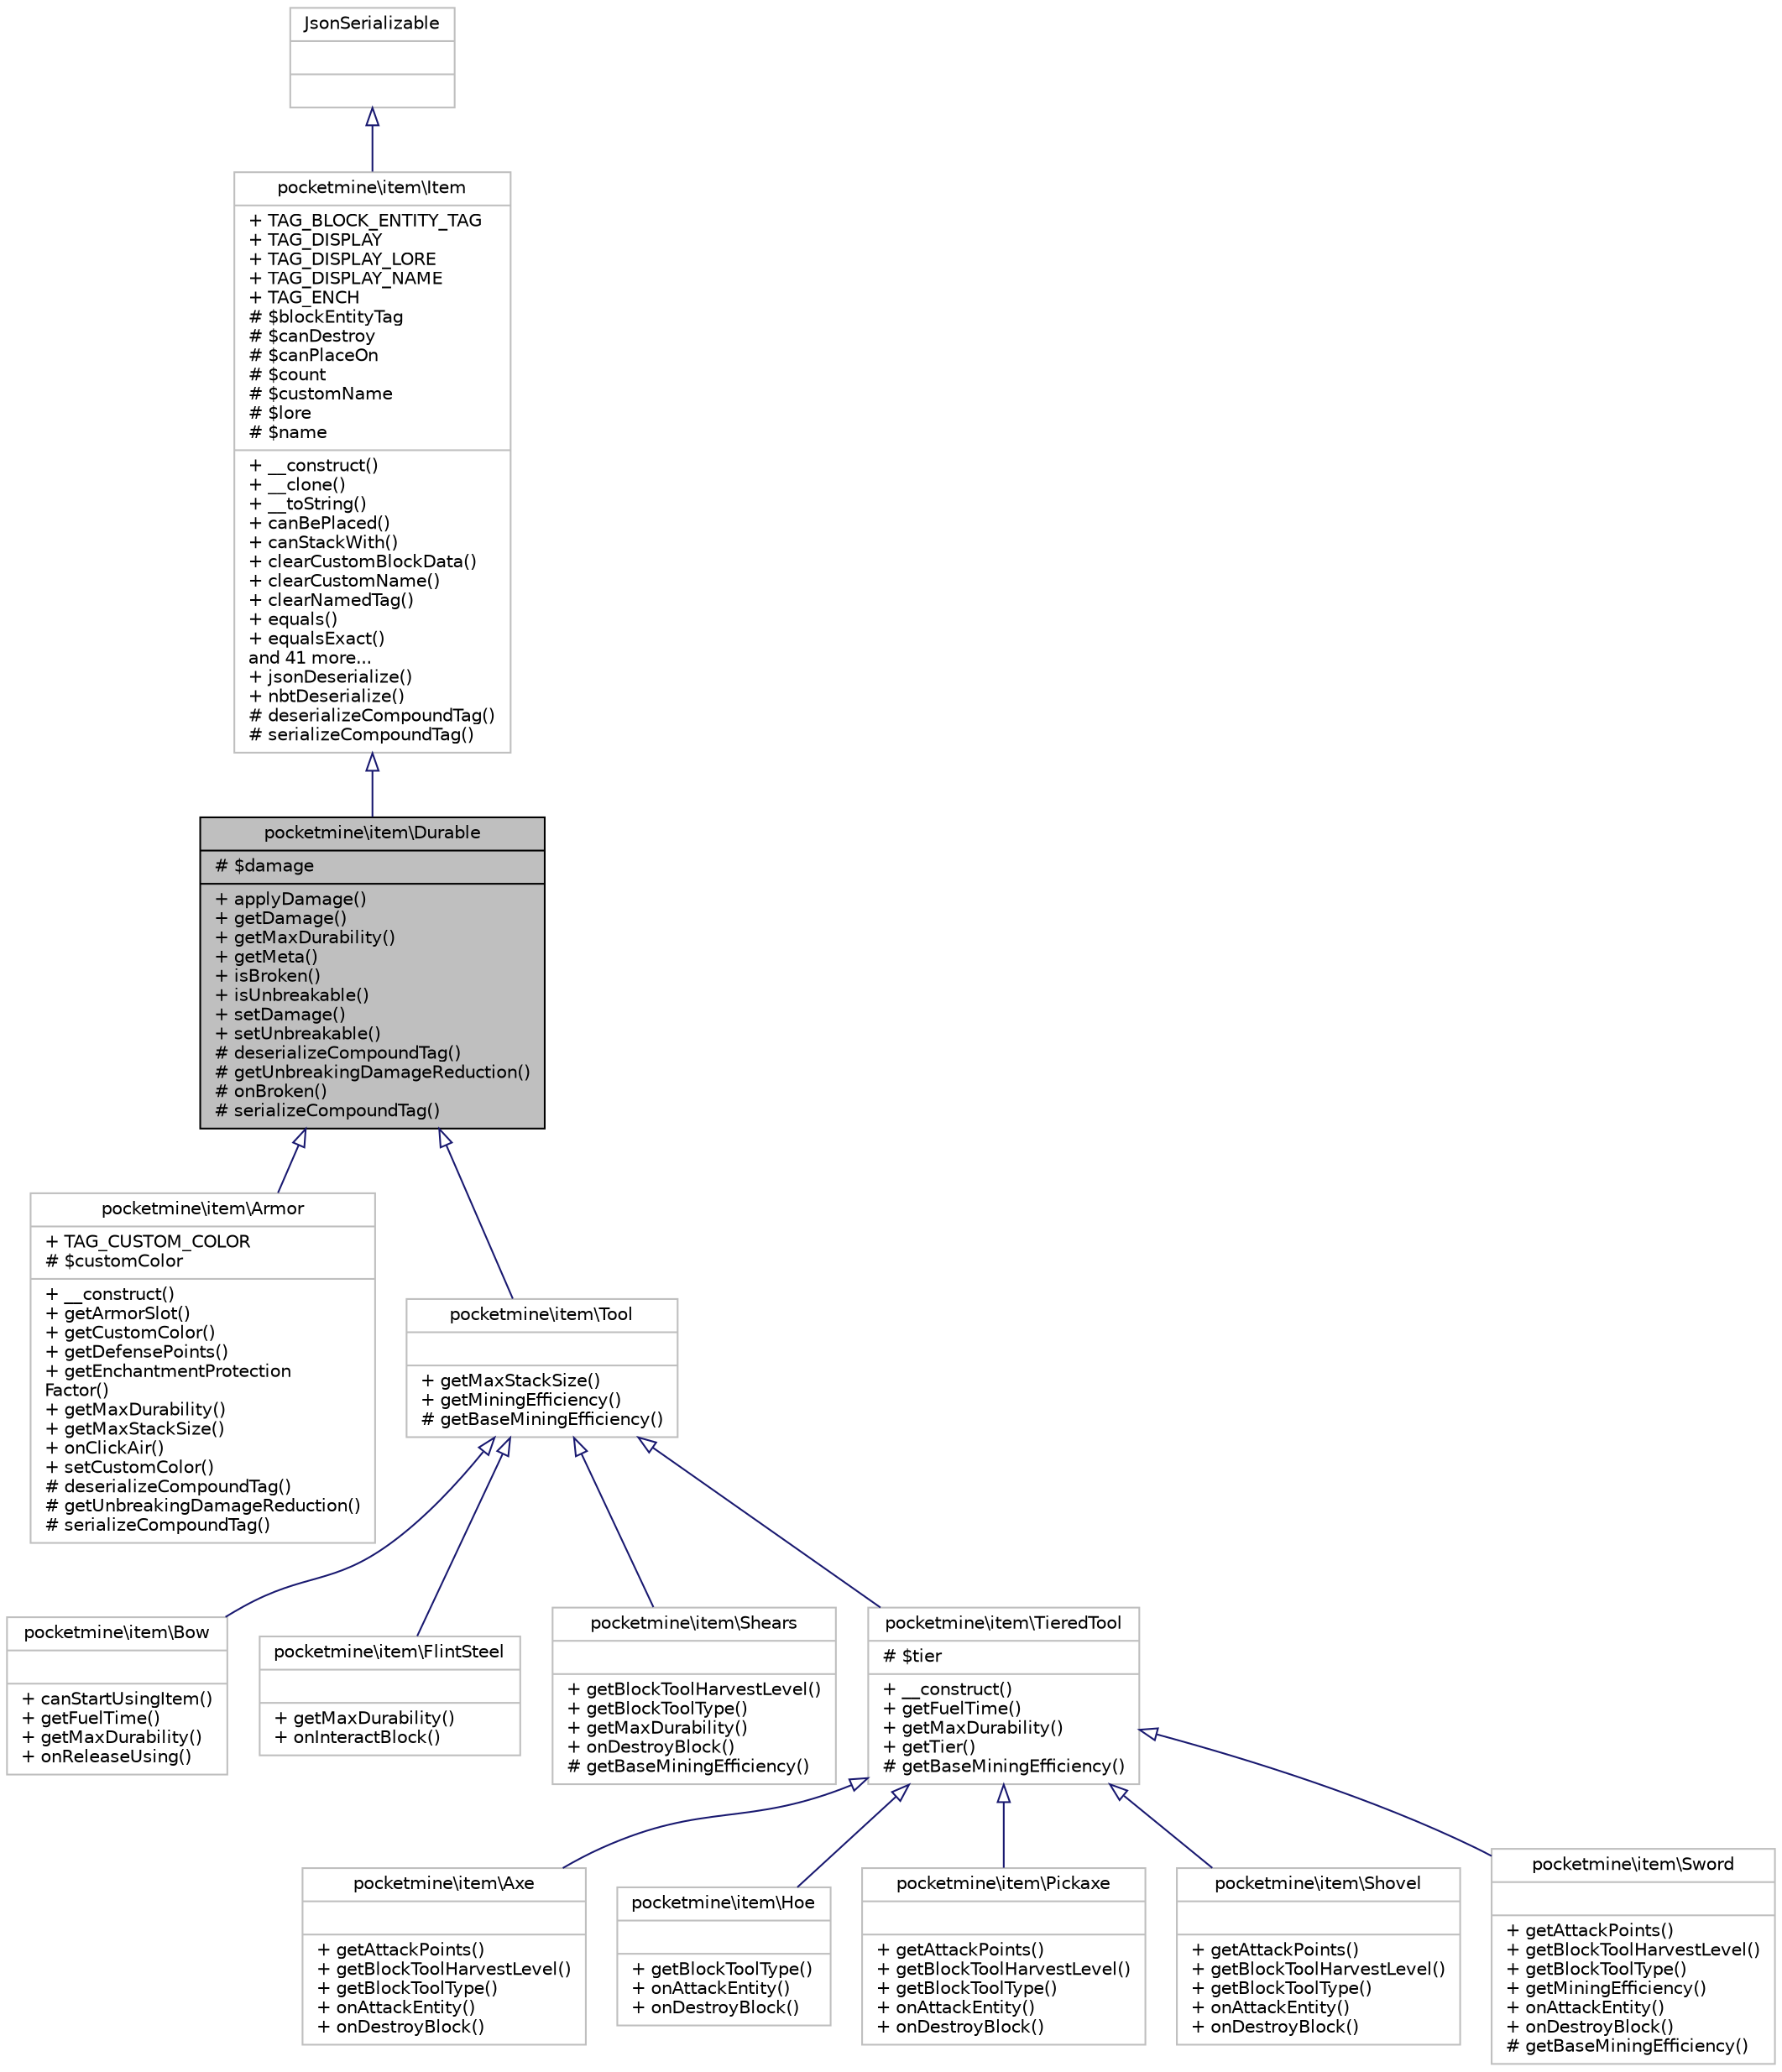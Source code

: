 digraph "pocketmine\item\Durable"
{
 // INTERACTIVE_SVG=YES
 // LATEX_PDF_SIZE
  edge [fontname="Helvetica",fontsize="10",labelfontname="Helvetica",labelfontsize="10"];
  node [fontname="Helvetica",fontsize="10",shape=record];
  Node1 [label="{pocketmine\\item\\Durable\n|# $damage\l|+ applyDamage()\l+ getDamage()\l+ getMaxDurability()\l+ getMeta()\l+ isBroken()\l+ isUnbreakable()\l+ setDamage()\l+ setUnbreakable()\l# deserializeCompoundTag()\l# getUnbreakingDamageReduction()\l# onBroken()\l# serializeCompoundTag()\l}",height=0.2,width=0.4,color="black", fillcolor="grey75", style="filled", fontcolor="black",tooltip=" "];
  Node2 -> Node1 [dir="back",color="midnightblue",fontsize="10",style="solid",arrowtail="onormal",fontname="Helvetica"];
  Node2 [label="{pocketmine\\item\\Item\n|+ TAG_BLOCK_ENTITY_TAG\l+ TAG_DISPLAY\l+ TAG_DISPLAY_LORE\l+ TAG_DISPLAY_NAME\l+ TAG_ENCH\l# $blockEntityTag\l# $canDestroy\l# $canPlaceOn\l# $count\l# $customName\l# $lore\l# $name\l|+ __construct()\l+ __clone()\l+ __toString()\l+ canBePlaced()\l+ canStackWith()\l+ clearCustomBlockData()\l+ clearCustomName()\l+ clearNamedTag()\l+ equals()\l+ equalsExact()\land 41 more...\l+ jsonDeserialize()\l+ nbtDeserialize()\l# deserializeCompoundTag()\l# serializeCompoundTag()\l}",height=0.2,width=0.4,color="grey75", fillcolor="white", style="filled",URL="$d5/d8a/classpocketmine_1_1item_1_1_item.html",tooltip=" "];
  Node3 -> Node2 [dir="back",color="midnightblue",fontsize="10",style="solid",arrowtail="onormal",fontname="Helvetica"];
  Node3 [label="{JsonSerializable\n||}",height=0.2,width=0.4,color="grey75", fillcolor="white", style="filled",tooltip=" "];
  Node1 -> Node4 [dir="back",color="midnightblue",fontsize="10",style="solid",arrowtail="onormal",fontname="Helvetica"];
  Node4 [label="{pocketmine\\item\\Armor\n|+ TAG_CUSTOM_COLOR\l# $customColor\l|+ __construct()\l+ getArmorSlot()\l+ getCustomColor()\l+ getDefensePoints()\l+ getEnchantmentProtection\lFactor()\l+ getMaxDurability()\l+ getMaxStackSize()\l+ onClickAir()\l+ setCustomColor()\l# deserializeCompoundTag()\l# getUnbreakingDamageReduction()\l# serializeCompoundTag()\l}",height=0.2,width=0.4,color="grey75", fillcolor="white", style="filled",URL="$db/d85/classpocketmine_1_1item_1_1_armor.html",tooltip=" "];
  Node1 -> Node5 [dir="back",color="midnightblue",fontsize="10",style="solid",arrowtail="onormal",fontname="Helvetica"];
  Node5 [label="{pocketmine\\item\\Tool\n||+ getMaxStackSize()\l+ getMiningEfficiency()\l# getBaseMiningEfficiency()\l}",height=0.2,width=0.4,color="grey75", fillcolor="white", style="filled",URL="$da/de7/classpocketmine_1_1item_1_1_tool.html",tooltip=" "];
  Node5 -> Node6 [dir="back",color="midnightblue",fontsize="10",style="solid",arrowtail="onormal",fontname="Helvetica"];
  Node6 [label="{pocketmine\\item\\Bow\n||+ canStartUsingItem()\l+ getFuelTime()\l+ getMaxDurability()\l+ onReleaseUsing()\l}",height=0.2,width=0.4,color="grey75", fillcolor="white", style="filled",URL="$d5/dbc/classpocketmine_1_1item_1_1_bow.html",tooltip=" "];
  Node5 -> Node7 [dir="back",color="midnightblue",fontsize="10",style="solid",arrowtail="onormal",fontname="Helvetica"];
  Node7 [label="{pocketmine\\item\\FlintSteel\n||+ getMaxDurability()\l+ onInteractBlock()\l}",height=0.2,width=0.4,color="grey75", fillcolor="white", style="filled",URL="$d5/db8/classpocketmine_1_1item_1_1_flint_steel.html",tooltip=" "];
  Node5 -> Node8 [dir="back",color="midnightblue",fontsize="10",style="solid",arrowtail="onormal",fontname="Helvetica"];
  Node8 [label="{pocketmine\\item\\Shears\n||+ getBlockToolHarvestLevel()\l+ getBlockToolType()\l+ getMaxDurability()\l+ onDestroyBlock()\l# getBaseMiningEfficiency()\l}",height=0.2,width=0.4,color="grey75", fillcolor="white", style="filled",URL="$dd/d7b/classpocketmine_1_1item_1_1_shears.html",tooltip=" "];
  Node5 -> Node9 [dir="back",color="midnightblue",fontsize="10",style="solid",arrowtail="onormal",fontname="Helvetica"];
  Node9 [label="{pocketmine\\item\\TieredTool\n|# $tier\l|+ __construct()\l+ getFuelTime()\l+ getMaxDurability()\l+ getTier()\l# getBaseMiningEfficiency()\l}",height=0.2,width=0.4,color="grey75", fillcolor="white", style="filled",URL="$de/dee/classpocketmine_1_1item_1_1_tiered_tool.html",tooltip=" "];
  Node9 -> Node10 [dir="back",color="midnightblue",fontsize="10",style="solid",arrowtail="onormal",fontname="Helvetica"];
  Node10 [label="{pocketmine\\item\\Axe\n||+ getAttackPoints()\l+ getBlockToolHarvestLevel()\l+ getBlockToolType()\l+ onAttackEntity()\l+ onDestroyBlock()\l}",height=0.2,width=0.4,color="grey75", fillcolor="white", style="filled",URL="$d5/d0a/classpocketmine_1_1item_1_1_axe.html",tooltip=" "];
  Node9 -> Node11 [dir="back",color="midnightblue",fontsize="10",style="solid",arrowtail="onormal",fontname="Helvetica"];
  Node11 [label="{pocketmine\\item\\Hoe\n||+ getBlockToolType()\l+ onAttackEntity()\l+ onDestroyBlock()\l}",height=0.2,width=0.4,color="grey75", fillcolor="white", style="filled",URL="$db/d96/classpocketmine_1_1item_1_1_hoe.html",tooltip=" "];
  Node9 -> Node12 [dir="back",color="midnightblue",fontsize="10",style="solid",arrowtail="onormal",fontname="Helvetica"];
  Node12 [label="{pocketmine\\item\\Pickaxe\n||+ getAttackPoints()\l+ getBlockToolHarvestLevel()\l+ getBlockToolType()\l+ onAttackEntity()\l+ onDestroyBlock()\l}",height=0.2,width=0.4,color="grey75", fillcolor="white", style="filled",URL="$de/d6f/classpocketmine_1_1item_1_1_pickaxe.html",tooltip=" "];
  Node9 -> Node13 [dir="back",color="midnightblue",fontsize="10",style="solid",arrowtail="onormal",fontname="Helvetica"];
  Node13 [label="{pocketmine\\item\\Shovel\n||+ getAttackPoints()\l+ getBlockToolHarvestLevel()\l+ getBlockToolType()\l+ onAttackEntity()\l+ onDestroyBlock()\l}",height=0.2,width=0.4,color="grey75", fillcolor="white", style="filled",URL="$d8/d37/classpocketmine_1_1item_1_1_shovel.html",tooltip=" "];
  Node9 -> Node14 [dir="back",color="midnightblue",fontsize="10",style="solid",arrowtail="onormal",fontname="Helvetica"];
  Node14 [label="{pocketmine\\item\\Sword\n||+ getAttackPoints()\l+ getBlockToolHarvestLevel()\l+ getBlockToolType()\l+ getMiningEfficiency()\l+ onAttackEntity()\l+ onDestroyBlock()\l# getBaseMiningEfficiency()\l}",height=0.2,width=0.4,color="grey75", fillcolor="white", style="filled",URL="$d6/d74/classpocketmine_1_1item_1_1_sword.html",tooltip=" "];
}
